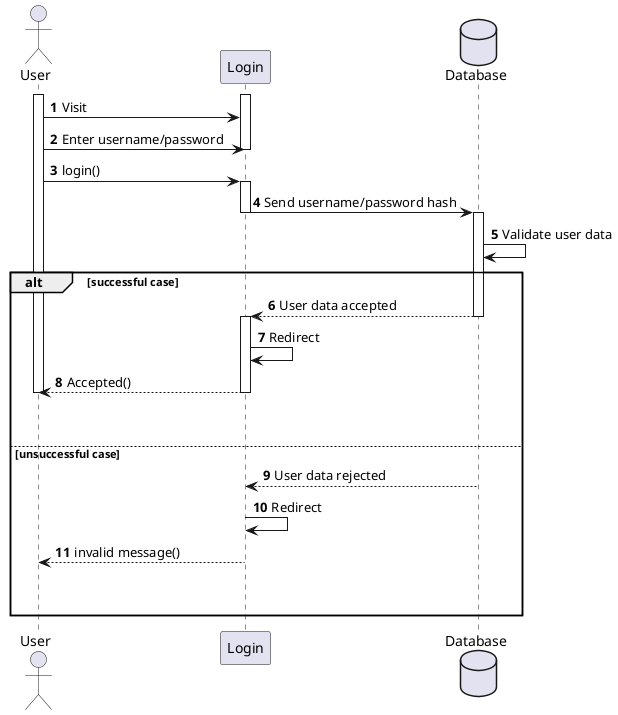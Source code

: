 @startuml
'https://plantuml.com/sequence-diagram

autonumber
actor User
participant Login
database  Database
activate User
activate Login
User -> Login: Visit
User -> Login : Enter username/password
deactivate Login
User -> Login : login()
activate Login
Login -> Database: Send username/password hash
deactivate Login
activate Database
Database -> Database: Validate user data

alt successful case
    Database --> Login : User data accepted
    deactivate Database
    activate Login
    Login -> Login : Redirect
    Login --> User: Accepted()
    deactivate Login
    deactivate User
||45||
else unsuccessful case
    Database --> Login: User data rejected
    Login -> Login: Redirect
    Login --> User: invalid message()
||45||
end


@enduml